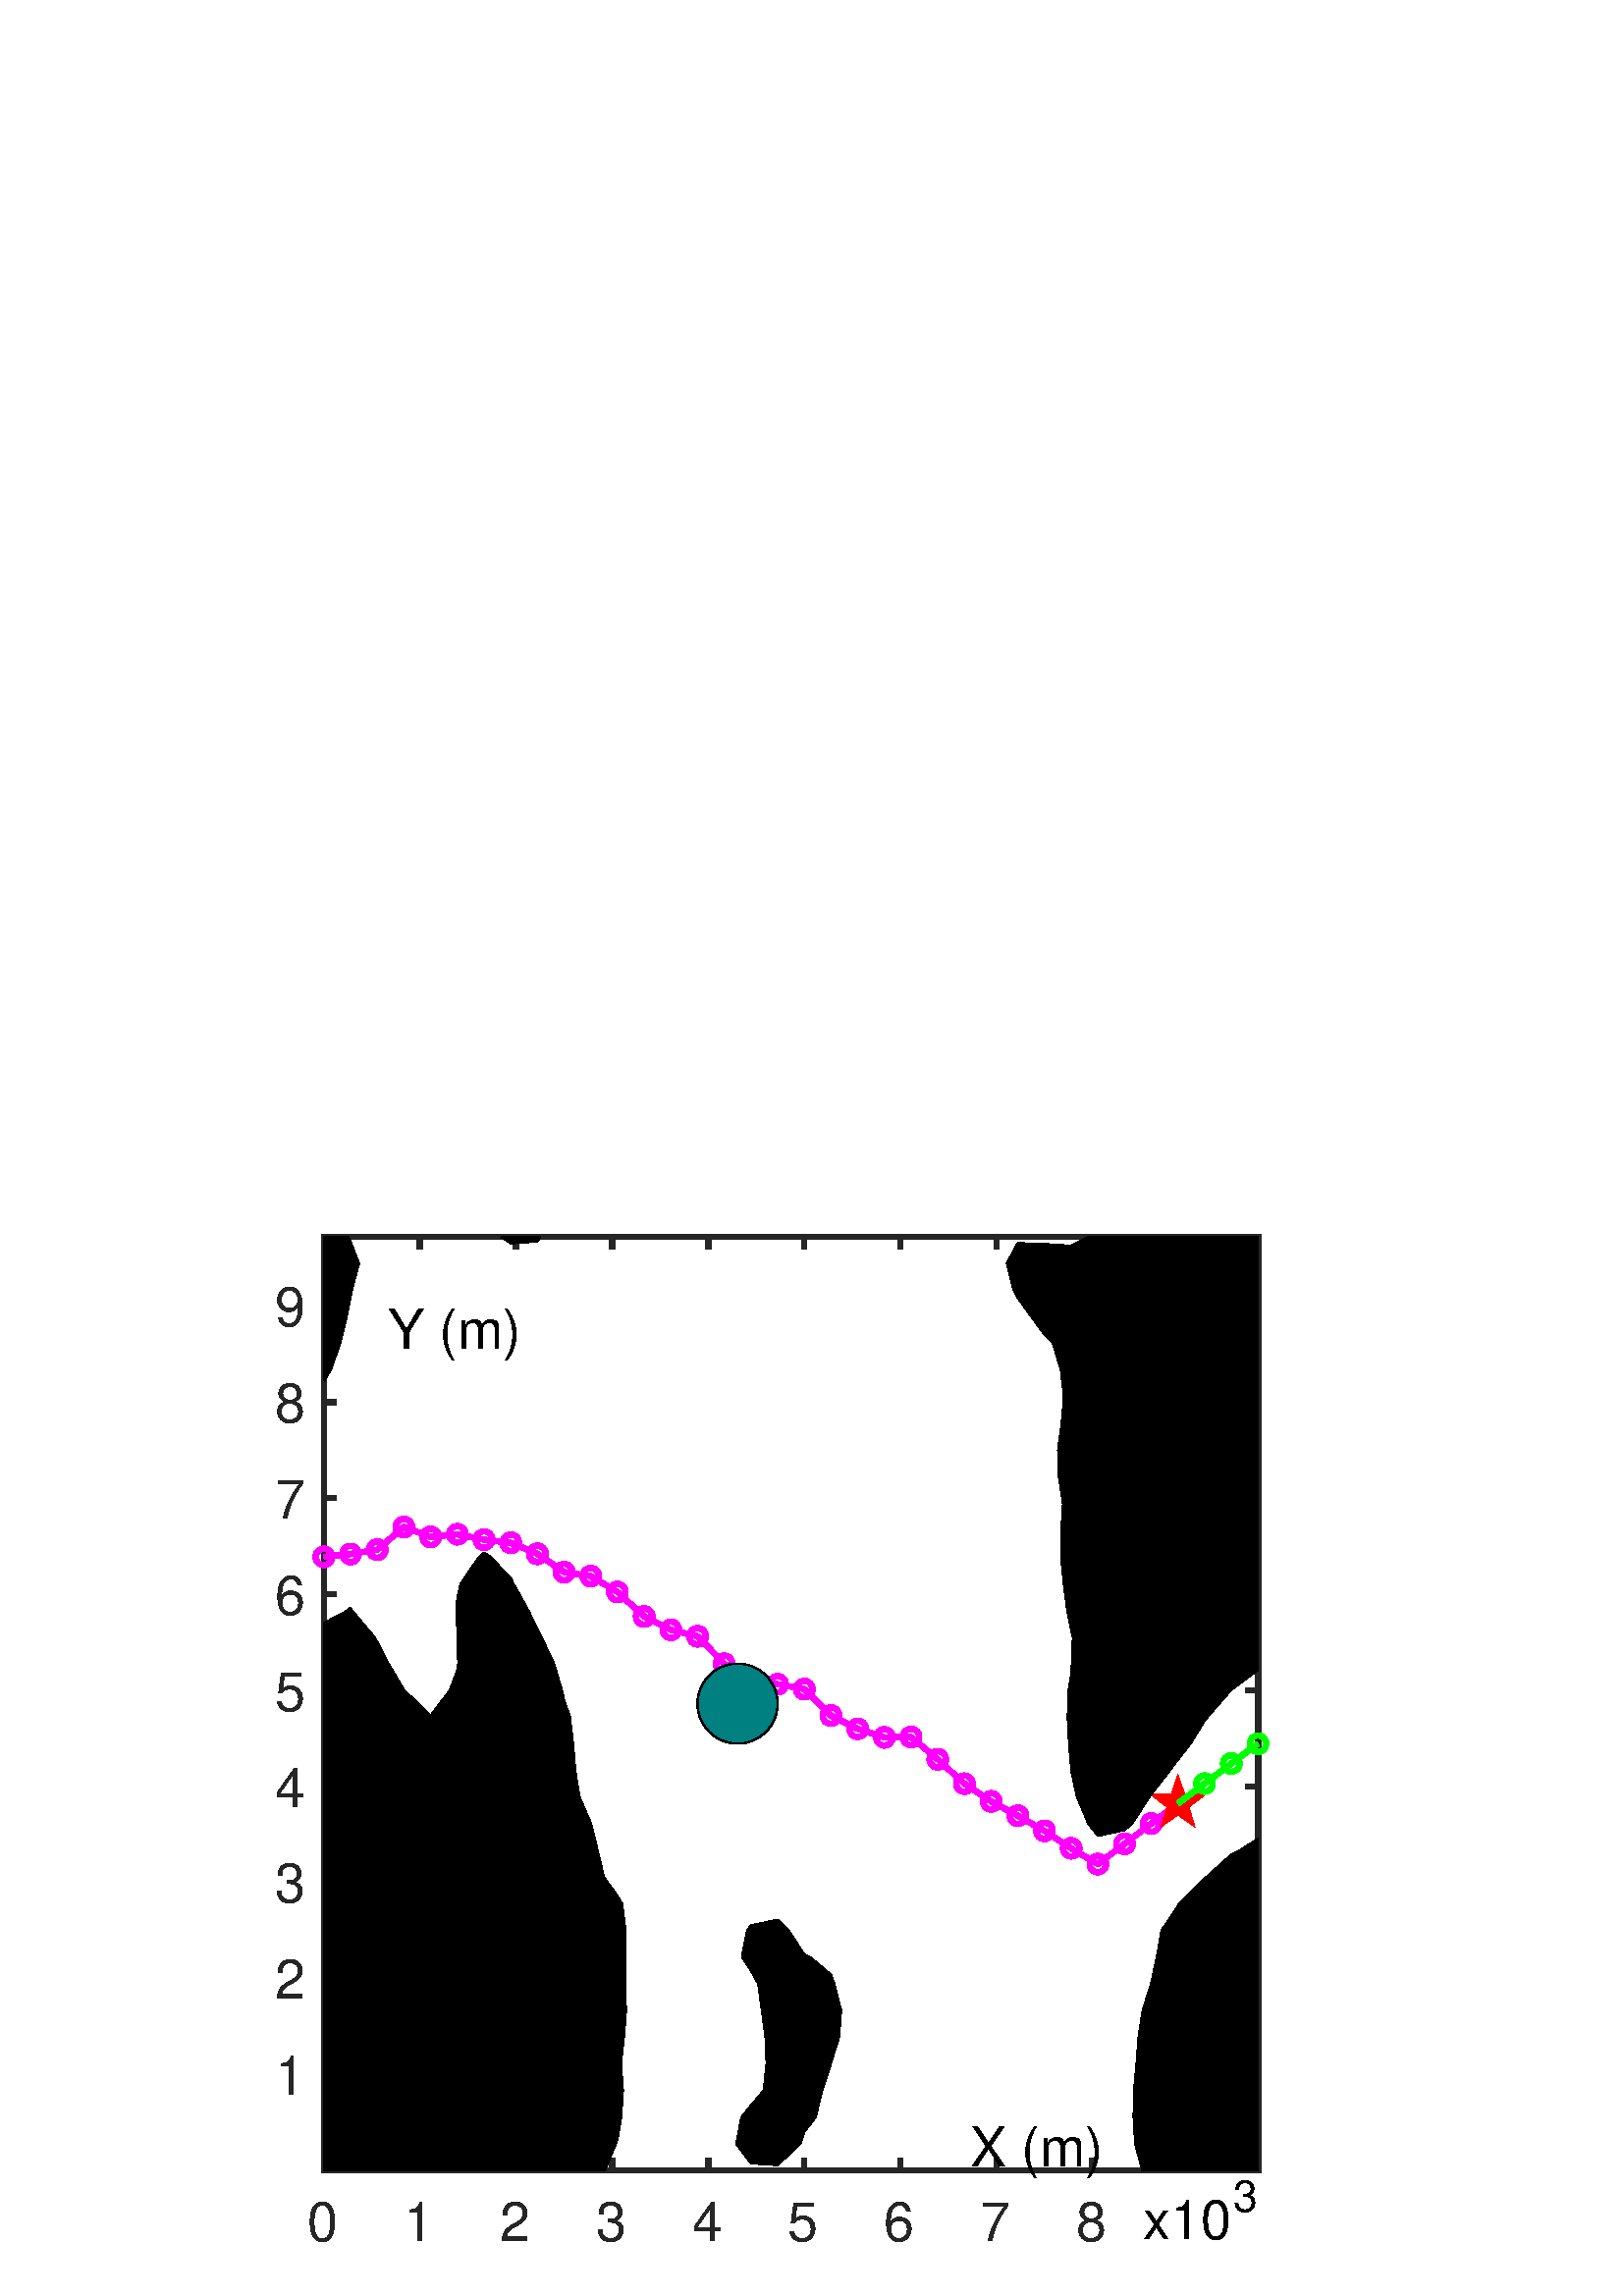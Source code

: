 %!PS-Adobe-3.0 EPSF-3.0
%%Pages: (atend)
%%BoundingBox:   101    19   466   390
%%LanguageLevel: 3
%%EndComments
%%BeginProlog
%%BeginResource: procset (Apache XML Graphics Std ProcSet) 1.2 0
%%Version: 1.2 0
%%Copyright: (Copyright 2001-2003,2010 The Apache Software Foundation. License terms: http://www.apache.org/licenses/LICENSE-2.0)
/bd{bind def}bind def
/ld{load def}bd
/GR/grestore ld
/GS/gsave ld
/RM/rmoveto ld
/C/curveto ld
/t/show ld
/L/lineto ld
/ML/setmiterlimit ld
/CT/concat ld
/f/fill ld
/N/newpath ld
/S/stroke ld
/CC/setcmykcolor ld
/A/ashow ld
/cp/closepath ld
/RC/setrgbcolor ld
/LJ/setlinejoin ld
/GC/setgray ld
/LW/setlinewidth ld
/M/moveto ld
/re {4 2 roll M
1 index 0 rlineto
0 exch rlineto
neg 0 rlineto
cp } bd
/_ctm matrix def
/_tm matrix def
/BT { _ctm currentmatrix pop matrix _tm copy pop 0 0 moveto } bd
/ET { _ctm setmatrix } bd
/iTm { _ctm setmatrix _tm concat } bd
/Tm { _tm astore pop iTm 0 0 moveto } bd
/ux 0.0 def
/uy 0.0 def
/F {
  /Tp exch def
  /Tf exch def
  Tf findfont Tp scalefont setfont
  /cf Tf def  /cs Tp def
} bd
/ULS {currentpoint /uy exch def /ux exch def} bd
/ULE {
  /Tcx currentpoint pop def
  gsave
  newpath
  cf findfont cs scalefont dup
  /FontMatrix get 0 get /Ts exch def /FontInfo get dup
  /UnderlinePosition get Ts mul /To exch def
  /UnderlineThickness get Ts mul /Tt exch def
  ux uy To add moveto  Tcx uy To add lineto
  Tt setlinewidth stroke
  grestore
} bd
/OLE {
  /Tcx currentpoint pop def
  gsave
  newpath
  cf findfont cs scalefont dup
  /FontMatrix get 0 get /Ts exch def /FontInfo get dup
  /UnderlinePosition get Ts mul /To exch def
  /UnderlineThickness get Ts mul /Tt exch def
  ux uy To add cs add moveto Tcx uy To add cs add lineto
  Tt setlinewidth stroke
  grestore
} bd
/SOE {
  /Tcx currentpoint pop def
  gsave
  newpath
  cf findfont cs scalefont dup
  /FontMatrix get 0 get /Ts exch def /FontInfo get dup
  /UnderlinePosition get Ts mul /To exch def
  /UnderlineThickness get Ts mul /Tt exch def
  ux uy To add cs 10 mul 26 idiv add moveto Tcx uy To add cs 10 mul 26 idiv add lineto
  Tt setlinewidth stroke
  grestore
} bd
/QT {
/Y22 exch store
/X22 exch store
/Y21 exch store
/X21 exch store
currentpoint
/Y21 load 2 mul add 3 div exch
/X21 load 2 mul add 3 div exch
/X21 load 2 mul /X22 load add 3 div
/Y21 load 2 mul /Y22 load add 3 div
/X22 load /Y22 load curveto
} bd
/SSPD {
dup length /d exch dict def
{
/v exch def
/k exch def
currentpagedevice k known {
/cpdv currentpagedevice k get def
v cpdv ne {
/upd false def
/nullv v type /nulltype eq def
/nullcpdv cpdv type /nulltype eq def
nullv nullcpdv or
{
/upd true def
} {
/sametype v type cpdv type eq def
sametype {
v type /arraytype eq {
/vlen v length def
/cpdvlen cpdv length def
vlen cpdvlen eq {
0 1 vlen 1 sub {
/i exch def
/obj v i get def
/cpdobj cpdv i get def
obj cpdobj ne {
/upd true def
exit
} if
} for
} {
/upd true def
} ifelse
} {
v type /dicttype eq {
v {
/dv exch def
/dk exch def
/cpddv cpdv dk get def
dv cpddv ne {
/upd true def
exit
} if
} forall
} {
/upd true def
} ifelse
} ifelse
} if
} ifelse
upd true eq {
d k v put
} if
} if
} if
} forall
d length 0 gt {
d setpagedevice
} if
} bd
/RE { % /NewFontName [NewEncodingArray] /FontName RE -
  findfont dup length dict begin
  {
    1 index /FID ne
    {def} {pop pop} ifelse
  } forall
  /Encoding exch def
  /FontName 1 index def
  currentdict definefont pop
  end
} bind def
%%EndResource
%%BeginResource: procset (Apache XML Graphics EPS ProcSet) 1.0 0
%%Version: 1.0 0
%%Copyright: (Copyright 2002-2003 The Apache Software Foundation. License terms: http://www.apache.org/licenses/LICENSE-2.0)
/BeginEPSF { %def
/b4_Inc_state save def         % Save state for cleanup
/dict_count countdictstack def % Count objects on dict stack
/op_count count 1 sub def      % Count objects on operand stack
userdict begin                 % Push userdict on dict stack
/showpage { } def              % Redefine showpage, { } = null proc
0 setgray 0 setlinecap         % Prepare graphics state
1 setlinewidth 0 setlinejoin
10 setmiterlimit [ ] 0 setdash newpath
/languagelevel where           % If level not equal to 1 then
{pop languagelevel             % set strokeadjust and
1 ne                           % overprint to their defaults.
{false setstrokeadjust false setoverprint
} if
} if
} bd
/EndEPSF { %def
count op_count sub {pop} repeat            % Clean up stacks
countdictstack dict_count sub {end} repeat
b4_Inc_state restore
} bd
%%EndResource
%FOPBeginFontDict
%%IncludeResource: font Courier-Oblique
%%IncludeResource: font Courier-BoldOblique
%%IncludeResource: font Courier-Bold
%%IncludeResource: font ZapfDingbats
%%IncludeResource: font Symbol
%%IncludeResource: font Helvetica
%%IncludeResource: font Helvetica-Oblique
%%IncludeResource: font Helvetica-Bold
%%IncludeResource: font Helvetica-BoldOblique
%%IncludeResource: font Times-Roman
%%IncludeResource: font Times-Italic
%%IncludeResource: font Times-Bold
%%IncludeResource: font Times-BoldItalic
%%IncludeResource: font Courier
%FOPEndFontDict
%%BeginResource: encoding WinAnsiEncoding
/WinAnsiEncoding [
/.notdef /.notdef /.notdef /.notdef /.notdef
/.notdef /.notdef /.notdef /.notdef /.notdef
/.notdef /.notdef /.notdef /.notdef /.notdef
/.notdef /.notdef /.notdef /.notdef /.notdef
/.notdef /.notdef /.notdef /.notdef /.notdef
/.notdef /.notdef /.notdef /.notdef /.notdef
/.notdef /.notdef /space /exclam /quotedbl
/numbersign /dollar /percent /ampersand /quotesingle
/parenleft /parenright /asterisk /plus /comma
/hyphen /period /slash /zero /one
/two /three /four /five /six
/seven /eight /nine /colon /semicolon
/less /equal /greater /question /at
/A /B /C /D /E
/F /G /H /I /J
/K /L /M /N /O
/P /Q /R /S /T
/U /V /W /X /Y
/Z /bracketleft /backslash /bracketright /asciicircum
/underscore /quoteleft /a /b /c
/d /e /f /g /h
/i /j /k /l /m
/n /o /p /q /r
/s /t /u /v /w
/x /y /z /braceleft /bar
/braceright /asciitilde /bullet /Euro /bullet
/quotesinglbase /florin /quotedblbase /ellipsis /dagger
/daggerdbl /circumflex /perthousand /Scaron /guilsinglleft
/OE /bullet /Zcaron /bullet /bullet
/quoteleft /quoteright /quotedblleft /quotedblright /bullet
/endash /emdash /asciitilde /trademark /scaron
/guilsinglright /oe /bullet /zcaron /Ydieresis
/space /exclamdown /cent /sterling /currency
/yen /brokenbar /section /dieresis /copyright
/ordfeminine /guillemotleft /logicalnot /sfthyphen /registered
/macron /degree /plusminus /twosuperior /threesuperior
/acute /mu /paragraph /middot /cedilla
/onesuperior /ordmasculine /guillemotright /onequarter /onehalf
/threequarters /questiondown /Agrave /Aacute /Acircumflex
/Atilde /Adieresis /Aring /AE /Ccedilla
/Egrave /Eacute /Ecircumflex /Edieresis /Igrave
/Iacute /Icircumflex /Idieresis /Eth /Ntilde
/Ograve /Oacute /Ocircumflex /Otilde /Odieresis
/multiply /Oslash /Ugrave /Uacute /Ucircumflex
/Udieresis /Yacute /Thorn /germandbls /agrave
/aacute /acircumflex /atilde /adieresis /aring
/ae /ccedilla /egrave /eacute /ecircumflex
/edieresis /igrave /iacute /icircumflex /idieresis
/eth /ntilde /ograve /oacute /ocircumflex
/otilde /odieresis /divide /oslash /ugrave
/uacute /ucircumflex /udieresis /yacute /thorn
/ydieresis
] def
%%EndResource
%FOPBeginFontReencode
/Courier-Oblique findfont
dup length dict begin
  {1 index /FID ne {def} {pop pop} ifelse} forall
  /Encoding WinAnsiEncoding def
  currentdict
end
/Courier-Oblique exch definefont pop
/Courier-BoldOblique findfont
dup length dict begin
  {1 index /FID ne {def} {pop pop} ifelse} forall
  /Encoding WinAnsiEncoding def
  currentdict
end
/Courier-BoldOblique exch definefont pop
/Courier-Bold findfont
dup length dict begin
  {1 index /FID ne {def} {pop pop} ifelse} forall
  /Encoding WinAnsiEncoding def
  currentdict
end
/Courier-Bold exch definefont pop
/Helvetica findfont
dup length dict begin
  {1 index /FID ne {def} {pop pop} ifelse} forall
  /Encoding WinAnsiEncoding def
  currentdict
end
/Helvetica exch definefont pop
/Helvetica-Oblique findfont
dup length dict begin
  {1 index /FID ne {def} {pop pop} ifelse} forall
  /Encoding WinAnsiEncoding def
  currentdict
end
/Helvetica-Oblique exch definefont pop
/Helvetica-Bold findfont
dup length dict begin
  {1 index /FID ne {def} {pop pop} ifelse} forall
  /Encoding WinAnsiEncoding def
  currentdict
end
/Helvetica-Bold exch definefont pop
/Helvetica-BoldOblique findfont
dup length dict begin
  {1 index /FID ne {def} {pop pop} ifelse} forall
  /Encoding WinAnsiEncoding def
  currentdict
end
/Helvetica-BoldOblique exch definefont pop
/Times-Roman findfont
dup length dict begin
  {1 index /FID ne {def} {pop pop} ifelse} forall
  /Encoding WinAnsiEncoding def
  currentdict
end
/Times-Roman exch definefont pop
/Times-Italic findfont
dup length dict begin
  {1 index /FID ne {def} {pop pop} ifelse} forall
  /Encoding WinAnsiEncoding def
  currentdict
end
/Times-Italic exch definefont pop
/Times-Bold findfont
dup length dict begin
  {1 index /FID ne {def} {pop pop} ifelse} forall
  /Encoding WinAnsiEncoding def
  currentdict
end
/Times-Bold exch definefont pop
/Times-BoldItalic findfont
dup length dict begin
  {1 index /FID ne {def} {pop pop} ifelse} forall
  /Encoding WinAnsiEncoding def
  currentdict
end
/Times-BoldItalic exch definefont pop
/Courier findfont
dup length dict begin
  {1 index /FID ne {def} {pop pop} ifelse} forall
  /Encoding WinAnsiEncoding def
  currentdict
end
/Courier exch definefont pop
%FOPEndFontReencode
%%EndProlog
%%Page: 1 1
%%PageBoundingBox: 0 0 560 420
%%BeginPageSetup
[1 0 0 -1 0 420] CT
%%EndPageSetup
GS
1 GC
N
0 0 560 420 re
f
GR
GS
1 GC
N
0 0 560 420 re
f
GR
GS
1 GC
N
118.75 374 M
461.25 374 L
461.25 31.5 L
118.75 31.5 L
cp
f
GR
GS
0.149 GC
2 setlinecap
1 LJ
2 LW
N
118.75 374 M
461.25 374 L
S
GR
GS
0.149 GC
2 setlinecap
1 LJ
2 LW
N
118.75 31.5 M
461.25 31.5 L
S
GR
GS
0.149 GC
2 setlinecap
1 LJ
2 LW
N
118.75 374 M
118.75 370.575 L
S
GR
GS
0.149 GC
2 setlinecap
1 LJ
2 LW
N
153.979 374 M
153.979 370.575 L
S
GR
GS
0.149 GC
2 setlinecap
1 LJ
2 LW
N
189.207 374 M
189.207 370.575 L
S
GR
GS
0.149 GC
2 setlinecap
1 LJ
2 LW
N
224.436 374 M
224.436 370.575 L
S
GR
GS
0.149 GC
2 setlinecap
1 LJ
2 LW
N
259.664 374 M
259.664 370.575 L
S
GR
GS
0.149 GC
2 setlinecap
1 LJ
2 LW
N
294.893 374 M
294.893 370.575 L
S
GR
GS
0.149 GC
2 setlinecap
1 LJ
2 LW
N
330.121 374 M
330.121 370.575 L
S
GR
GS
0.149 GC
2 setlinecap
1 LJ
2 LW
N
365.35 374 M
365.35 370.575 L
S
GR
GS
0.149 GC
2 setlinecap
1 LJ
2 LW
N
400.579 374 M
400.579 370.575 L
S
GR
GS
0.149 GC
2 setlinecap
1 LJ
2 LW
N
435.807 374 M
435.807 370.575 L
S
GR
GS
0.149 GC
2 setlinecap
1 LJ
2 LW
N
461.25 374 M
461.25 370.575 L
S
GR
GS
0.149 GC
2 setlinecap
1 LJ
2 LW
N
118.75 31.5 M
118.75 34.925 L
S
GR
GS
0.149 GC
2 setlinecap
1 LJ
2 LW
N
153.979 31.5 M
153.979 34.925 L
S
GR
GS
0.149 GC
2 setlinecap
1 LJ
2 LW
N
189.207 31.5 M
189.207 34.925 L
S
GR
GS
0.149 GC
2 setlinecap
1 LJ
2 LW
N
224.436 31.5 M
224.436 34.925 L
S
GR
GS
0.149 GC
2 setlinecap
1 LJ
2 LW
N
259.664 31.5 M
259.664 34.925 L
S
GR
GS
0.149 GC
2 setlinecap
1 LJ
2 LW
N
294.893 31.5 M
294.893 34.925 L
S
GR
GS
0.149 GC
2 setlinecap
1 LJ
2 LW
N
330.121 31.5 M
330.121 34.925 L
S
GR
GS
0.149 GC
2 setlinecap
1 LJ
2 LW
N
365.35 31.5 M
365.35 34.925 L
S
GR
GS
0.149 GC
2 setlinecap
1 LJ
2 LW
N
400.579 31.5 M
400.579 34.925 L
S
GR
GS
0.149 GC
2 setlinecap
1 LJ
2 LW
N
435.807 31.5 M
435.807 34.925 L
S
GR
GS
0.149 GC
2 setlinecap
1 LJ
2 LW
N
461.25 31.5 M
461.25 34.925 L
S
GR
GS
[1 0 0 1 118.75 380] CT
0.149 GC
/Helvetica 20 F
GS
[1 0 0 1 0 0] CT
-6 20 moveto 
1 -1 scale
(0) t 
GR
GR
GS
[1 0 0 1 153.979 380] CT
0.149 GC
/Helvetica 20 F
GS
[1 0 0 1 0 0] CT
-6 20 moveto 
1 -1 scale
(1) t 
GR
GR
GS
[1 0 0 1 189.207 380] CT
0.149 GC
/Helvetica 20 F
GS
[1 0 0 1 0 0] CT
-6 20 moveto 
1 -1 scale
(2) t 
GR
GR
GS
[1 0 0 1 224.436 380] CT
0.149 GC
/Helvetica 20 F
GS
[1 0 0 1 0 0] CT
-6 20 moveto 
1 -1 scale
(3) t 
GR
GR
GS
[1 0 0 1 259.664 380] CT
0.149 GC
/Helvetica 20 F
GS
[1 0 0 1 0 0] CT
-6 20 moveto 
1 -1 scale
(4) t 
GR
GR
GS
[1 0 0 1 294.893 380] CT
0.149 GC
/Helvetica 20 F
GS
[1 0 0 1 0 0] CT
-6 20 moveto 
1 -1 scale
(5) t 
GR
GR
GS
[1 0 0 1 330.121 380] CT
0.149 GC
/Helvetica 20 F
GS
[1 0 0 1 0 0] CT
-6 20 moveto 
1 -1 scale
(6) t 
GR
GR
GS
[1 0 0 1 365.35 380] CT
0.149 GC
/Helvetica 20 F
GS
[1 0 0 1 0 0] CT
-6 20 moveto 
1 -1 scale
(7) t 
GR
GR
GS
[1 0 0 1 400.579 380] CT
0.149 GC
/Helvetica 20 F
GS
[1 0 0 1 0 0] CT
-6 20 moveto 
1 -1 scale
(8) t 
GR
GR
GS
[1 0 0 1 435.807 380] CT
0.149 GC
/Helvetica 20 F
GS
[1 0 0 1 0 0] CT
-3 20 moveto 
1 -1 scale
( ) t 
GR
GR
GS
[1 0 0 1 461.25 380] CT
0.149 GC
/Helvetica 20 F
GS
[1 0 0 1 0 0] CT
-3 20 moveto 
1 -1 scale
( ) t 
GR
GR
GS
0.149 GC
2 setlinecap
1 LJ
2 LW
N
118.75 374 M
118.75 31.5 L
S
GR
GS
0.149 GC
2 setlinecap
1 LJ
2 LW
N
461.25 374 M
461.25 31.5 L
S
GR
GS
0.149 GC
2 setlinecap
1 LJ
2 LW
N
118.75 374 M
122.175 374 L
S
GR
GS
0.149 GC
2 setlinecap
1 LJ
2 LW
N
118.75 338.771 M
122.175 338.771 L
S
GR
GS
0.149 GC
2 setlinecap
1 LJ
2 LW
N
118.75 303.543 M
122.175 303.543 L
S
GR
GS
0.149 GC
2 setlinecap
1 LJ
2 LW
N
118.75 268.314 M
122.175 268.314 L
S
GR
GS
0.149 GC
2 setlinecap
1 LJ
2 LW
N
118.75 233.086 M
122.175 233.086 L
S
GR
GS
0.149 GC
2 setlinecap
1 LJ
2 LW
N
118.75 197.857 M
122.175 197.857 L
S
GR
GS
0.149 GC
2 setlinecap
1 LJ
2 LW
N
118.75 162.629 M
122.175 162.629 L
S
GR
GS
0.149 GC
2 setlinecap
1 LJ
2 LW
N
118.75 127.4 M
122.175 127.4 L
S
GR
GS
0.149 GC
2 setlinecap
1 LJ
2 LW
N
118.75 92.171 M
122.175 92.171 L
S
GR
GS
0.149 GC
2 setlinecap
1 LJ
2 LW
N
118.75 56.943 M
122.175 56.943 L
S
GR
GS
0.149 GC
2 setlinecap
1 LJ
2 LW
N
118.75 31.5 M
122.175 31.5 L
S
GR
GS
0.149 GC
2 setlinecap
1 LJ
2 LW
N
461.25 374 M
457.825 374 L
S
GR
GS
0.149 GC
2 setlinecap
1 LJ
2 LW
N
461.25 338.771 M
457.825 338.771 L
S
GR
GS
0.149 GC
2 setlinecap
1 LJ
2 LW
N
461.25 303.543 M
457.825 303.543 L
S
GR
GS
0.149 GC
2 setlinecap
1 LJ
2 LW
N
461.25 268.314 M
457.825 268.314 L
S
GR
GS
0.149 GC
2 setlinecap
1 LJ
2 LW
N
461.25 233.086 M
457.825 233.086 L
S
GR
GS
0.149 GC
2 setlinecap
1 LJ
2 LW
N
461.25 197.857 M
457.825 197.857 L
S
GR
GS
0.149 GC
2 setlinecap
1 LJ
2 LW
N
461.25 162.629 M
457.825 162.629 L
S
GR
GS
0.149 GC
2 setlinecap
1 LJ
2 LW
N
461.25 127.4 M
457.825 127.4 L
S
GR
GS
0.149 GC
2 setlinecap
1 LJ
2 LW
N
461.25 92.171 M
457.825 92.171 L
S
GR
GS
0.149 GC
2 setlinecap
1 LJ
2 LW
N
461.25 56.943 M
457.825 56.943 L
S
GR
GS
0.149 GC
2 setlinecap
1 LJ
2 LW
N
461.25 31.5 M
457.825 31.5 L
S
GR
GS
[1 0 0 1 112.75 374] CT
0.149 GC
/Helvetica 20 F
GS
[1 0 0 1 0 0] CT
-6 7.5 moveto 
1 -1 scale
( ) t 
GR
GR
GS
[1 0 0 1 112.75 338.771] CT
0.149 GC
/Helvetica 20 F
GS
[1 0 0 1 0 0] CT
-12 7.5 moveto 
1 -1 scale
(1) t 
GR
GR
GS
[1 0 0 1 112.75 303.543] CT
0.149 GC
/Helvetica 20 F
GS
[1 0 0 1 0 0] CT
-12 7.5 moveto 
1 -1 scale
(2) t 
GR
GR
GS
[1 0 0 1 112.75 268.314] CT
0.149 GC
/Helvetica 20 F
GS
[1 0 0 1 0 0] CT
-12 7.5 moveto 
1 -1 scale
(3) t 
GR
GR
GS
[1 0 0 1 112.75 233.086] CT
0.149 GC
/Helvetica 20 F
GS
[1 0 0 1 0 0] CT
-12 7.5 moveto 
1 -1 scale
(4) t 
GR
GR
GS
[1 0 0 1 112.75 197.857] CT
0.149 GC
/Helvetica 20 F
GS
[1 0 0 1 0 0] CT
-12 7.5 moveto 
1 -1 scale
(5) t 
GR
GR
GS
[1 0 0 1 112.75 162.629] CT
0.149 GC
/Helvetica 20 F
GS
[1 0 0 1 0 0] CT
-12 7.5 moveto 
1 -1 scale
(6) t 
GR
GR
GS
[1 0 0 1 112.75 127.4] CT
0.149 GC
/Helvetica 20 F
GS
[1 0 0 1 0 0] CT
-12 7.5 moveto 
1 -1 scale
(7) t 
GR
GR
GS
[1 0 0 1 112.75 92.171] CT
0.149 GC
/Helvetica 20 F
GS
[1 0 0 1 0 0] CT
-12 7.5 moveto 
1 -1 scale
(8) t 
GR
GR
GS
[1 0 0 1 112.75 56.943] CT
0.149 GC
/Helvetica 20 F
GS
[1 0 0 1 0 0] CT
-12 7.5 moveto 
1 -1 scale
(9) t 
GR
GR
GS
[1 0 0 1 112.75 31.5] CT
0.149 GC
/Helvetica 20 F
GS
[1 0 0 1 0 0] CT
-6 7.5 moveto 
1 -1 scale
( ) t 
GR
GR
GS
1 0 1 RC
1 LJ
2 LW
N
118.75 148.929 M
128.536 147.881 L
138.321 146.286 L
148.107 137.963 L
157.893 141.609 L
167.679 140.63 L
177.464 142.601 L
187.25 143.75 L
197.036 147.817 L
206.821 154.506 L
216.607 155.973 L
226.393 161.837 L
236.179 170.8 L
245.964 175.702 L
255.75 178.043 L
265.536 188.127 L
275.321 193.521 L
285.107 195.615 L
294.893 197.412 L
304.679 207.133 L
314.464 211.981 L
324.25 215.135 L
334.036 214.991 L
343.821 223.153 L
353.607 232.117 L
363.393 238.589 L
373.179 243.885 L
382.964 249.421 L
392.75 255.812 L
402.536 261.61 L
412.321 254.164 L
422.107 246.749 L
S
GR
GS
[1 0 0 1 118.75 148.929] CT
1 0 1 RC
10.0 ML
2 LW
N
3 0 M
3 -1.657 1.657 -3 0 -3 C
-1.657 -3 -3 -1.657 -3 0 C
-3 1.657 -1.657 3 0 3 C
1.657 3 3 1.657 3 0 C
cp
S
GR
GS
[1 0 0 1 128.536 147.881] CT
1 0 1 RC
10.0 ML
2 LW
N
3 0 M
3 -1.657 1.657 -3 0 -3 C
-1.657 -3 -3 -1.657 -3 0 C
-3 1.657 -1.657 3 0 3 C
1.657 3 3 1.657 3 0 C
cp
S
GR
GS
[1 0 0 1 138.321 146.286] CT
1 0 1 RC
10.0 ML
2 LW
N
3 0 M
3 -1.657 1.657 -3 0 -3 C
-1.657 -3 -3 -1.657 -3 0 C
-3 1.657 -1.657 3 0 3 C
1.657 3 3 1.657 3 0 C
cp
S
GR
GS
[1 0 0 1 148.107 137.963] CT
1 0 1 RC
10.0 ML
2 LW
N
3 0 M
3 -1.657 1.657 -3 0 -3 C
-1.657 -3 -3 -1.657 -3 0 C
-3 1.657 -1.657 3 0 3 C
1.657 3 3 1.657 3 0 C
cp
S
GR
GS
[1 0 0 1 157.893 141.609] CT
1 0 1 RC
10.0 ML
2 LW
N
3 0 M
3 -1.657 1.657 -3 0 -3 C
-1.657 -3 -3 -1.657 -3 0 C
-3 1.657 -1.657 3 0 3 C
1.657 3 3 1.657 3 0 C
cp
S
GR
GS
[1 0 0 1 167.679 140.63] CT
1 0 1 RC
10.0 ML
2 LW
N
3 0 M
3 -1.657 1.657 -3 0 -3 C
-1.657 -3 -3 -1.657 -3 0 C
-3 1.657 -1.657 3 0 3 C
1.657 3 3 1.657 3 0 C
cp
S
GR
GS
[1 0 0 1 177.464 142.601] CT
1 0 1 RC
10.0 ML
2 LW
N
3 0 M
3 -1.657 1.657 -3 0 -3 C
-1.657 -3 -3 -1.657 -3 0 C
-3 1.657 -1.657 3 0 3 C
1.657 3 3 1.657 3 0 C
cp
S
GR
GS
[1 0 0 1 187.25 143.75] CT
1 0 1 RC
10.0 ML
2 LW
N
3 0 M
3 -1.657 1.657 -3 0 -3 C
-1.657 -3 -3 -1.657 -3 0 C
-3 1.657 -1.657 3 0 3 C
1.657 3 3 1.657 3 0 C
cp
S
GR
GS
[1 0 0 1 197.036 147.817] CT
1 0 1 RC
10.0 ML
2 LW
N
3 0 M
3 -1.657 1.657 -3 0 -3 C
-1.657 -3 -3 -1.657 -3 0 C
-3 1.657 -1.657 3 0 3 C
1.657 3 3 1.657 3 0 C
cp
S
GR
GS
[1 0 0 1 206.821 154.506] CT
1 0 1 RC
10.0 ML
2 LW
N
3 0 M
3 -1.657 1.657 -3 0 -3 C
-1.657 -3 -3 -1.657 -3 0 C
-3 1.657 -1.657 3 0 3 C
1.657 3 3 1.657 3 0 C
cp
S
GR
GS
[1 0 0 1 216.607 155.973] CT
1 0 1 RC
10.0 ML
2 LW
N
3 0 M
3 -1.657 1.657 -3 0 -3 C
-1.657 -3 -3 -1.657 -3 0 C
-3 1.657 -1.657 3 0 3 C
1.657 3 3 1.657 3 0 C
cp
S
GR
GS
[1 0 0 1 226.393 161.837] CT
1 0 1 RC
10.0 ML
2 LW
N
3 0 M
3 -1.657 1.657 -3 0 -3 C
-1.657 -3 -3 -1.657 -3 0 C
-3 1.657 -1.657 3 0 3 C
1.657 3 3 1.657 3 0 C
cp
S
GR
GS
[1 0 0 1 236.179 170.8] CT
1 0 1 RC
10.0 ML
2 LW
N
3 0 M
3 -1.657 1.657 -3 0 -3 C
-1.657 -3 -3 -1.657 -3 0 C
-3 1.657 -1.657 3 0 3 C
1.657 3 3 1.657 3 0 C
cp
S
GR
GS
[1 0 0 1 245.964 175.702] CT
1 0 1 RC
10.0 ML
2 LW
N
3 0 M
3 -1.657 1.657 -3 0 -3 C
-1.657 -3 -3 -1.657 -3 0 C
-3 1.657 -1.657 3 0 3 C
1.657 3 3 1.657 3 0 C
cp
S
GR
GS
[1 0 0 1 255.75 178.043] CT
1 0 1 RC
10.0 ML
2 LW
N
3 0 M
3 -1.657 1.657 -3 0 -3 C
-1.657 -3 -3 -1.657 -3 0 C
-3 1.657 -1.657 3 0 3 C
1.657 3 3 1.657 3 0 C
cp
S
GR
GS
[1 0 0 1 265.536 188.127] CT
1 0 1 RC
10.0 ML
2 LW
N
3 0 M
3 -1.657 1.657 -3 0 -3 C
-1.657 -3 -3 -1.657 -3 0 C
-3 1.657 -1.657 3 0 3 C
1.657 3 3 1.657 3 0 C
cp
S
GR
GS
[1 0 0 1 275.321 193.521] CT
1 0 1 RC
10.0 ML
2 LW
N
3 0 M
3 -1.657 1.657 -3 0 -3 C
-1.657 -3 -3 -1.657 -3 0 C
-3 1.657 -1.657 3 0 3 C
1.657 3 3 1.657 3 0 C
cp
S
GR
GS
[1 0 0 1 285.107 195.615] CT
1 0 1 RC
10.0 ML
2 LW
N
3 0 M
3 -1.657 1.657 -3 0 -3 C
-1.657 -3 -3 -1.657 -3 0 C
-3 1.657 -1.657 3 0 3 C
1.657 3 3 1.657 3 0 C
cp
S
GR
GS
[1 0 0 1 294.893 197.412] CT
1 0 1 RC
10.0 ML
2 LW
N
3 0 M
3 -1.657 1.657 -3 0 -3 C
-1.657 -3 -3 -1.657 -3 0 C
-3 1.657 -1.657 3 0 3 C
1.657 3 3 1.657 3 0 C
cp
S
GR
GS
[1 0 0 1 304.679 207.133] CT
1 0 1 RC
10.0 ML
2 LW
N
3 0 M
3 -1.657 1.657 -3 0 -3 C
-1.657 -3 -3 -1.657 -3 0 C
-3 1.657 -1.657 3 0 3 C
1.657 3 3 1.657 3 0 C
cp
S
GR
GS
[1 0 0 1 314.464 211.981] CT
1 0 1 RC
10.0 ML
2 LW
N
3 0 M
3 -1.657 1.657 -3 0 -3 C
-1.657 -3 -3 -1.657 -3 0 C
-3 1.657 -1.657 3 0 3 C
1.657 3 3 1.657 3 0 C
cp
S
GR
GS
[1 0 0 1 324.25 215.135] CT
1 0 1 RC
10.0 ML
2 LW
N
3 0 M
3 -1.657 1.657 -3 0 -3 C
-1.657 -3 -3 -1.657 -3 0 C
-3 1.657 -1.657 3 0 3 C
1.657 3 3 1.657 3 0 C
cp
S
GR
GS
[1 0 0 1 334.036 214.991] CT
1 0 1 RC
10.0 ML
2 LW
N
3 0 M
3 -1.657 1.657 -3 0 -3 C
-1.657 -3 -3 -1.657 -3 0 C
-3 1.657 -1.657 3 0 3 C
1.657 3 3 1.657 3 0 C
cp
S
GR
GS
[1 0 0 1 343.821 223.153] CT
1 0 1 RC
10.0 ML
2 LW
N
3 0 M
3 -1.657 1.657 -3 0 -3 C
-1.657 -3 -3 -1.657 -3 0 C
-3 1.657 -1.657 3 0 3 C
1.657 3 3 1.657 3 0 C
cp
S
GR
GS
[1 0 0 1 353.607 232.117] CT
1 0 1 RC
10.0 ML
2 LW
N
3 0 M
3 -1.657 1.657 -3 0 -3 C
-1.657 -3 -3 -1.657 -3 0 C
-3 1.657 -1.657 3 0 3 C
1.657 3 3 1.657 3 0 C
cp
S
GR
GS
[1 0 0 1 363.393 238.589] CT
1 0 1 RC
10.0 ML
2 LW
N
3 0 M
3 -1.657 1.657 -3 0 -3 C
-1.657 -3 -3 -1.657 -3 0 C
-3 1.657 -1.657 3 0 3 C
1.657 3 3 1.657 3 0 C
cp
S
GR
GS
[1 0 0 1 373.179 243.885] CT
1 0 1 RC
10.0 ML
2 LW
N
3 0 M
3 -1.657 1.657 -3 0 -3 C
-1.657 -3 -3 -1.657 -3 0 C
-3 1.657 -1.657 3 0 3 C
1.657 3 3 1.657 3 0 C
cp
S
GR
GS
[1 0 0 1 382.964 249.421] CT
1 0 1 RC
10.0 ML
2 LW
N
3 0 M
3 -1.657 1.657 -3 0 -3 C
-1.657 -3 -3 -1.657 -3 0 C
-3 1.657 -1.657 3 0 3 C
1.657 3 3 1.657 3 0 C
cp
S
GR
GS
[1 0 0 1 392.75 255.812] CT
1 0 1 RC
10.0 ML
2 LW
N
3 0 M
3 -1.657 1.657 -3 0 -3 C
-1.657 -3 -3 -1.657 -3 0 C
-3 1.657 -1.657 3 0 3 C
1.657 3 3 1.657 3 0 C
cp
S
GR
GS
[1 0 0 1 402.536 261.61] CT
1 0 1 RC
10.0 ML
2 LW
N
3 0 M
3 -1.657 1.657 -3 0 -3 C
-1.657 -3 -3 -1.657 -3 0 C
-3 1.657 -1.657 3 0 3 C
1.657 3 3 1.657 3 0 C
cp
S
GR
GS
[1 0 0 1 412.321 254.164] CT
1 0 1 RC
10.0 ML
2 LW
N
3 0 M
3 -1.657 1.657 -3 0 -3 C
-1.657 -3 -3 -1.657 -3 0 C
-3 1.657 -1.657 3 0 3 C
1.657 3 3 1.657 3 0 C
cp
S
GR
GS
[1 0 0 1 422.107 246.749] CT
1 0 1 RC
10.0 ML
2 LW
N
3 0 M
3 -1.657 1.657 -3 0 -3 C
-1.657 -3 -3 -1.657 -3 0 C
-3 1.657 -1.657 3 0 3 C
1.657 3 3 1.657 3 0 C
cp
S
GR
GS
1 0 1 RC
1 LJ
2 LW
N
422.107 246.749 M
431.893 239.385 L
S
GR
GS
[1 0 0 1 431.893 239.385] CT
1 0 0 RC
10.0 ML
5 LW
N
-2.853 -0.927 M
-0.705 -0.927 L
0 -3 L
0.705 -0.927 L
2.853 -0.927 L
1.141 0.371 L
1.763 2.427 L
0 1.2 L
-1.763 2.427 L
-1.141 0.371 L
cp
S
GR
GS
0 1 0 RC
1 LJ
2 LW
N
431.893 239.385 M
441.679 232.066 L
S
GR
GS
0 1 0 RC
1 LJ
2 LW
N
441.679 232.066 M
451.464 224.731 L
461.25 217.429 L
S
GR
GS
[1 0 0 1 441.679 232.066] CT
0 1 0 RC
10.0 ML
2 LW
N
3 0 M
3 -1.657 1.657 -3 0 -3 C
-1.657 -3 -3 -1.657 -3 0 C
-3 1.657 -1.657 3 0 3 C
1.657 3 3 1.657 3 0 C
cp
S
GR
GS
[1 0 0 1 451.464 224.731] CT
0 1 0 RC
10.0 ML
2 LW
N
3 0 M
3 -1.657 1.657 -3 0 -3 C
-1.657 -3 -3 -1.657 -3 0 C
-3 1.657 -1.657 3 0 3 C
1.657 3 3 1.657 3 0 C
cp
S
GR
GS
[1 0 0 1 461.25 217.429] CT
0 1 0 RC
10.0 ML
2 LW
N
3 0 M
3 -1.657 1.657 -3 0 -3 C
-1.657 -3 -3 -1.657 -3 0 C
-3 1.657 -1.657 3 0 3 C
1.657 3 3 1.657 3 0 C
cp
S
GR
GS
N
118.75 364.214 M
118.75 374 L
128.536 374 L
138.321 374 L
148.107 374 L
157.893 374 L
167.679 374 L
177.464 374 L
187.25 374 L
197.036 374 L
206.821 374 L
216.607 374 L
221.679 374 L
225.76 364.214 L
226.393 362.51 L
227.735 354.429 L
228.372 344.643 L
227.618 334.857 L
228.723 325.071 L
229.49 315.286 L
229.137 305.5 L
229.171 295.714 L
229.272 285.929 L
228.076 276.143 L
226.393 273.3 L
221.389 266.357 L
219.066 256.571 L
216.679 246.786 L
216.607 246.56 L
212.446 237 L
210.873 227.214 L
210.074 217.429 L
208.935 207.643 L
206.821 201.456 L
205.982 197.857 L
203.102 188.071 L
198.459 178.286 L
197.036 175.338 L
193.662 168.5 L
188.191 158.714 L
187.25 156.703 L
179.79 148.929 L
177.464 147.378 L
175.66 148.929 L
168.957 158.714 L
167.679 164.308 L
167.425 168.5 L
167.679 175.037 L
167.833 178.286 L
168.041 188.071 L
167.679 190.538 L
164.972 197.857 L
157.893 207.147 L
148.223 197.857 L
148.107 197.744 L
142.418 188.071 L
138.321 180.227 L
137.22 178.286 L
128.964 168.5 L
128.536 167.6 L
127.629 168.5 L
118.75 173.233 L
118.75 178.286 L
118.75 188.071 L
118.75 197.857 L
118.75 207.643 L
118.75 217.429 L
118.75 227.214 L
118.75 237 L
118.75 246.786 L
118.75 256.571 L
118.75 266.357 L
118.75 276.143 L
118.75 285.929 L
118.75 295.714 L
118.75 305.5 L
118.75 315.286 L
118.75 325.071 L
118.75 334.857 L
118.75 344.643 L
118.75 354.429 L
cp
270.022 364.214 M
275.321 371.333 L
285.107 371.976 L
293.38 364.214 L
294.893 359.809 L
299.037 354.429 L
301.369 344.643 L
304.611 334.857 L
304.679 334.465 L
307.594 325.071 L
308.377 315.286 L
305.86 305.5 L
304.679 302.187 L
297.004 295.714 L
294.893 294.801 L
289.132 285.929 L
285.107 282.054 L
275.321 284.077 L
274.018 285.929 L
272.046 295.714 L
275.321 300.559 L
278.043 305.5 L
279.384 315.286 L
280.706 325.071 L
281.103 334.857 L
280.03 344.643 L
275.321 350.169 L
271.89 354.429 L
cp
416.257 364.214 M
418.889 374 L
422.107 374 L
431.893 374 L
441.679 374 L
451.464 374 L
461.25 374 L
461.25 364.214 L
461.25 354.429 L
461.25 344.643 L
461.25 334.857 L
461.25 325.071 L
461.25 315.286 L
461.25 305.5 L
461.25 295.714 L
461.25 285.929 L
461.25 276.143 L
461.25 266.357 L
461.25 256.571 L
461.25 252.35 L
454.555 256.571 L
451.464 258.159 L
442.33 266.357 L
441.679 266.775 L
432.309 276.143 L
431.893 276.981 L
425.915 285.929 L
424.208 295.714 L
422.107 305.4 L
422.08 305.5 L
418.984 315.286 L
417.5 325.071 L
416.736 334.857 L
415.828 344.643 L
415.663 354.429 L
cp
399.062 246.786 M
402.536 251.208 L
412.321 249.131 L
414.982 246.786 L
421.424 237 L
422.107 236.004 L
428.906 227.214 L
431.893 223.299 L
436.476 217.429 L
441.679 208.949 L
442.748 207.643 L
451.285 197.857 L
451.464 197.698 L
461.25 190.325 L
461.25 188.071 L
461.25 178.286 L
461.25 168.5 L
461.25 158.714 L
461.25 148.929 L
461.25 139.143 L
461.25 129.357 L
461.25 119.571 L
461.25 109.786 L
461.25 100 L
461.25 90.214 L
461.25 80.429 L
461.25 70.643 L
461.25 60.857 L
461.25 51.071 L
461.25 41.286 L
461.25 31.5 L
451.464 31.5 L
441.679 31.5 L
431.893 31.5 L
422.107 31.5 L
412.321 31.5 L
402.536 31.5 L
399.176 31.5 L
392.75 34.871 L
382.964 34.213 L
373.179 33.88 L
369.191 41.286 L
371.708 51.071 L
373.179 53.836 L
378.169 60.857 L
382.964 67.386 L
386.111 70.643 L
389.007 80.429 L
390.159 90.214 L
389.306 100 L
387.961 109.786 L
388.299 119.571 L
389.802 129.357 L
389.212 139.143 L
389.129 148.929 L
390.064 158.714 L
391.348 168.5 L
392.75 175.696 L
393.426 178.286 L
393.057 188.071 L
392.75 192.247 L
391.875 197.857 L
391.516 207.643 L
392.012 217.429 L
392.75 225.876 L
392.817 227.214 L
394.917 237 L
cp
118.75 80.429 M
118.75 84.437 L
121.209 80.429 L
124.707 70.643 L
127.063 60.857 L
128.536 53.425 L
128.97 51.071 L
131.614 41.286 L
128.536 33.473 L
127.657 31.5 L
118.75 31.5 L
118.75 41.286 L
118.75 51.071 L
118.75 60.857 L
118.75 70.643 L
cp
187.25 31.5 M
183.707 31.5 L
187.25 33.928 L
197.036 33.252 L
198.05 31.5 L
197.036 31.5 L
cp
f
GR
GS
1 LJ
0.5 LW
N
221.679 374 M
225.76 364.214 L
S
GR
GS
1 LJ
0.5 LW
N
270.022 364.214 M
275.321 371.333 L
285.107 371.976 L
293.38 364.214 L
S
GR
GS
1 LJ
0.5 LW
N
416.257 364.214 M
418.889 374 L
S
GR
GS
1 LJ
0.5 LW
N
225.76 364.214 M
226.393 362.51 L
227.735 354.429 L
S
GR
GS
1 LJ
0.5 LW
N
271.89 354.429 M
270.022 364.214 L
S
GR
GS
1 LJ
0.5 LW
N
293.38 364.214 M
294.893 359.809 L
299.037 354.429 L
S
GR
GS
1 LJ
0.5 LW
N
415.663 354.429 M
416.257 364.214 L
S
GR
GS
1 LJ
0.5 LW
N
227.735 354.429 M
228.372 344.643 L
S
GR
GS
1 LJ
0.5 LW
N
280.03 344.643 M
275.321 350.169 L
271.89 354.429 L
S
GR
GS
1 LJ
0.5 LW
N
299.037 354.429 M
301.369 344.643 L
S
GR
GS
1 LJ
0.5 LW
N
415.828 344.643 M
415.663 354.429 L
S
GR
GS
1 LJ
0.5 LW
N
228.372 344.643 M
227.618 334.857 L
S
GR
GS
1 LJ
0.5 LW
N
281.103 334.857 M
280.03 344.643 L
S
GR
GS
1 LJ
0.5 LW
N
301.369 344.643 M
304.611 334.857 L
S
GR
GS
1 LJ
0.5 LW
N
416.736 334.857 M
415.828 344.643 L
S
GR
GS
1 LJ
0.5 LW
N
227.618 334.857 M
228.723 325.071 L
S
GR
GS
1 LJ
0.5 LW
N
280.706 325.071 M
281.103 334.857 L
S
GR
GS
1 LJ
0.5 LW
N
304.611 334.857 M
304.679 334.465 L
307.594 325.071 L
S
GR
GS
1 LJ
0.5 LW
N
417.5 325.071 M
416.736 334.857 L
S
GR
GS
1 LJ
0.5 LW
N
228.723 325.071 M
229.49 315.286 L
S
GR
GS
1 LJ
0.5 LW
N
279.384 315.286 M
280.706 325.071 L
S
GR
GS
1 LJ
0.5 LW
N
307.594 325.071 M
308.377 315.286 L
S
GR
GS
1 LJ
0.5 LW
N
418.984 315.286 M
417.5 325.071 L
S
GR
GS
1 LJ
0.5 LW
N
229.49 315.286 M
229.137 305.5 L
S
GR
GS
1 LJ
0.5 LW
N
278.043 305.5 M
279.384 315.286 L
S
GR
GS
1 LJ
0.5 LW
N
308.377 315.286 M
305.86 305.5 L
S
GR
GS
1 LJ
0.5 LW
N
422.08 305.5 M
418.984 315.286 L
S
GR
GS
1 LJ
0.5 LW
N
229.137 305.5 M
229.171 295.714 L
S
GR
GS
1 LJ
0.5 LW
N
272.046 295.714 M
275.321 300.559 L
278.043 305.5 L
S
GR
GS
1 LJ
0.5 LW
N
305.86 305.5 M
304.679 302.187 L
297.004 295.714 L
S
GR
GS
1 LJ
0.5 LW
N
424.208 295.714 M
422.107 305.4 L
422.08 305.5 L
S
GR
GS
1 LJ
0.5 LW
N
229.171 295.714 M
229.272 285.929 L
S
GR
GS
1 LJ
0.5 LW
N
274.018 285.929 M
272.046 295.714 L
S
GR
GS
1 LJ
0.5 LW
N
297.004 295.714 M
294.893 294.801 L
289.132 285.929 L
S
GR
GS
1 LJ
0.5 LW
N
425.915 285.929 M
424.208 295.714 L
S
GR
GS
1 LJ
0.5 LW
N
229.272 285.929 M
228.076 276.143 L
S
GR
GS
1 LJ
0.5 LW
N
289.132 285.929 M
285.107 282.054 L
275.321 284.077 L
274.018 285.929 L
S
GR
GS
1 LJ
0.5 LW
N
432.309 276.143 M
431.893 276.981 L
425.915 285.929 L
S
GR
GS
1 LJ
0.5 LW
N
228.076 276.143 M
226.393 273.3 L
221.389 266.357 L
S
GR
GS
1 LJ
0.5 LW
N
442.33 266.357 M
441.679 266.775 L
432.309 276.143 L
S
GR
GS
1 LJ
0.5 LW
N
221.389 266.357 M
219.066 256.571 L
S
GR
GS
1 LJ
0.5 LW
N
454.555 256.571 M
451.464 258.159 L
442.33 266.357 L
S
GR
GS
1 LJ
0.5 LW
N
219.066 256.571 M
216.679 246.786 L
S
GR
GS
1 LJ
0.5 LW
N
399.062 246.786 M
402.536 251.208 L
412.321 249.131 L
414.982 246.786 L
S
GR
GS
1 LJ
0.5 LW
N
461.25 252.35 M
454.555 256.571 L
S
GR
GS
1 LJ
0.5 LW
N
216.679 246.786 M
216.607 246.56 L
212.446 237 L
S
GR
GS
1 LJ
0.5 LW
N
394.917 237 M
399.062 246.786 L
S
GR
GS
1 LJ
0.5 LW
N
414.982 246.786 M
421.424 237 L
S
GR
GS
1 LJ
0.5 LW
N
212.446 237 M
210.873 227.214 L
S
GR
GS
1 LJ
0.5 LW
N
392.817 227.214 M
394.917 237 L
S
GR
GS
1 LJ
0.5 LW
N
421.424 237 M
422.107 236.004 L
428.906 227.214 L
S
GR
GS
1 LJ
0.5 LW
N
210.873 227.214 M
210.074 217.429 L
S
GR
GS
1 LJ
0.5 LW
N
392.012 217.429 M
392.75 225.876 L
392.817 227.214 L
S
GR
GS
1 LJ
0.5 LW
N
428.906 227.214 M
431.893 223.299 L
436.476 217.429 L
S
GR
GS
1 LJ
0.5 LW
N
210.074 217.429 M
208.935 207.643 L
S
GR
GS
1 LJ
0.5 LW
N
391.516 207.643 M
392.012 217.429 L
S
GR
GS
1 LJ
0.5 LW
N
436.476 217.429 M
441.679 208.949 L
442.748 207.643 L
S
GR
GS
1 LJ
0.5 LW
N
164.972 197.857 M
157.893 207.147 L
148.223 197.857 L
S
GR
GS
1 LJ
0.5 LW
N
208.935 207.643 M
206.821 201.456 L
205.982 197.857 L
S
GR
GS
1 LJ
0.5 LW
N
391.875 197.857 M
391.516 207.643 L
S
GR
GS
1 LJ
0.5 LW
N
442.748 207.643 M
451.285 197.857 L
S
GR
GS
1 LJ
0.5 LW
N
148.223 197.857 M
148.107 197.744 L
142.418 188.071 L
S
GR
GS
1 LJ
0.5 LW
N
168.041 188.071 M
167.679 190.538 L
164.972 197.857 L
S
GR
GS
1 LJ
0.5 LW
N
205.982 197.857 M
203.102 188.071 L
S
GR
GS
1 LJ
0.5 LW
N
393.057 188.071 M
392.75 192.247 L
391.875 197.857 L
S
GR
GS
1 LJ
0.5 LW
N
451.285 197.857 M
451.464 197.698 L
461.25 190.325 L
S
GR
GS
1 LJ
0.5 LW
N
142.418 188.071 M
138.321 180.227 L
137.22 178.286 L
S
GR
GS
1 LJ
0.5 LW
N
167.833 178.286 M
168.041 188.071 L
S
GR
GS
1 LJ
0.5 LW
N
203.102 188.071 M
198.459 178.286 L
S
GR
GS
1 LJ
0.5 LW
N
393.426 178.286 M
393.057 188.071 L
S
GR
GS
1 LJ
0.5 LW
N
127.629 168.5 M
118.75 173.233 L
S
GR
GS
1 LJ
0.5 LW
N
137.22 178.286 M
128.964 168.5 L
S
GR
GS
1 LJ
0.5 LW
N
167.425 168.5 M
167.679 175.037 L
167.833 178.286 L
S
GR
GS
1 LJ
0.5 LW
N
198.459 178.286 M
197.036 175.338 L
193.662 168.5 L
S
GR
GS
1 LJ
0.5 LW
N
391.348 168.5 M
392.75 175.696 L
393.426 178.286 L
S
GR
GS
1 LJ
0.5 LW
N
128.964 168.5 M
128.536 167.6 L
127.629 168.5 L
S
GR
GS
1 LJ
0.5 LW
N
168.957 158.714 M
167.679 164.308 L
167.425 168.5 L
S
GR
GS
1 LJ
0.5 LW
N
193.662 168.5 M
188.191 158.714 L
S
GR
GS
1 LJ
0.5 LW
N
390.064 158.714 M
391.348 168.5 L
S
GR
GS
1 LJ
0.5 LW
N
175.66 148.929 M
168.957 158.714 L
S
GR
GS
1 LJ
0.5 LW
N
188.191 158.714 M
187.25 156.703 L
179.79 148.929 L
S
GR
GS
1 LJ
0.5 LW
N
389.129 148.929 M
390.064 158.714 L
S
GR
GS
1 LJ
0.5 LW
N
179.79 148.929 M
177.464 147.378 L
175.66 148.929 L
S
GR
GS
1 LJ
0.5 LW
N
389.212 139.143 M
389.129 148.929 L
S
GR
GS
1 LJ
0.5 LW
N
389.802 129.357 M
389.212 139.143 L
S
GR
GS
1 LJ
0.5 LW
N
388.299 119.571 M
389.802 129.357 L
S
GR
GS
1 LJ
0.5 LW
N
387.961 109.786 M
388.299 119.571 L
S
GR
GS
1 LJ
0.5 LW
N
389.306 100 M
387.961 109.786 L
S
GR
GS
1 LJ
0.5 LW
N
390.159 90.214 M
389.306 100 L
S
GR
GS
1 LJ
0.5 LW
N
118.75 84.437 M
121.209 80.429 L
S
GR
GS
1 LJ
0.5 LW
N
389.007 80.429 M
390.159 90.214 L
S
GR
GS
1 LJ
0.5 LW
N
121.209 80.429 M
124.707 70.643 L
S
GR
GS
1 LJ
0.5 LW
N
386.111 70.643 M
389.007 80.429 L
S
GR
GS
1 LJ
0.5 LW
N
124.707 70.643 M
127.063 60.857 L
S
GR
GS
1 LJ
0.5 LW
N
378.169 60.857 M
382.964 67.386 L
386.111 70.643 L
S
GR
GS
1 LJ
0.5 LW
N
127.063 60.857 M
128.536 53.425 L
128.97 51.071 L
S
GR
GS
1 LJ
0.5 LW
N
371.708 51.071 M
373.179 53.836 L
378.169 60.857 L
S
GR
GS
1 LJ
0.5 LW
N
128.97 51.071 M
131.614 41.286 L
S
GR
GS
1 LJ
0.5 LW
N
369.191 41.286 M
371.708 51.071 L
S
GR
GS
1 LJ
0.5 LW
N
131.614 41.286 M
128.536 33.473 L
127.657 31.5 L
S
GR
GS
1 LJ
0.5 LW
N
183.707 31.5 M
187.25 33.928 L
197.036 33.252 L
198.05 31.5 L
S
GR
GS
1 LJ
0.5 LW
N
399.176 31.5 M
392.75 34.871 L
382.964 34.213 L
373.179 33.88 L
369.191 41.286 L
S
GR
GS
0 0.502 0.502 RC
N
255.75 202.75 M
255.781 203.71 L
255.876 204.666 L
256.032 205.614 L
256.25 206.549 L
256.529 207.468 L
256.867 208.367 L
257.264 209.242 L
257.717 210.089 L
258.224 210.905 L
258.783 211.686 L
259.393 212.428 L
260.049 213.129 L
260.75 213.786 L
261.493 214.395 L
262.274 214.955 L
263.089 215.462 L
263.936 215.915 L
264.811 216.311 L
265.71 216.65 L
266.629 216.928 L
267.565 217.147 L
268.513 217.303 L
269.469 217.397 L
270.429 217.429 L
271.389 217.397 L
272.345 217.303 L
273.292 217.147 L
274.228 216.928 L
275.147 216.65 L
276.046 216.311 L
276.921 215.915 L
277.768 215.462 L
278.584 214.955 L
279.364 214.395 L
280.107 213.786 L
280.808 213.129 L
281.465 212.428 L
282.074 211.686 L
282.633 210.905 L
283.141 210.089 L
283.593 209.242 L
283.99 208.367 L
284.328 207.468 L
284.607 206.549 L
284.825 205.614 L
284.982 204.666 L
285.076 203.71 L
285.107 202.75 L
285.076 201.79 L
284.982 200.834 L
284.825 199.886 L
284.607 198.951 L
284.328 198.032 L
283.99 197.133 L
283.593 196.258 L
283.141 195.411 L
282.633 194.595 L
282.074 193.814 L
281.465 193.072 L
280.808 192.371 L
280.107 191.714 L
279.364 191.105 L
278.584 190.545 L
277.768 190.038 L
276.921 189.585 L
276.046 189.189 L
275.147 188.85 L
274.228 188.572 L
273.292 188.353 L
272.345 188.197 L
271.389 188.103 L
270.429 188.071 L
269.469 188.103 L
268.513 188.197 L
267.565 188.353 L
266.629 188.572 L
265.71 188.85 L
264.811 189.189 L
263.936 189.585 L
263.089 190.038 L
262.274 190.545 L
261.493 191.105 L
260.75 191.714 L
260.049 192.371 L
259.393 193.072 L
258.783 193.814 L
258.224 194.595 L
257.717 195.411 L
257.264 196.258 L
256.867 197.133 L
256.529 198.032 L
256.25 198.951 L
256.032 199.886 L
255.876 200.834 L
255.781 201.79 L
cp
f
GR
GS
1 LJ
0.5 LW
N
255.75 202.75 M
255.781 203.71 L
255.876 204.666 L
256.032 205.614 L
256.25 206.549 L
256.529 207.468 L
256.867 208.367 L
257.264 209.242 L
257.717 210.089 L
258.224 210.905 L
258.783 211.686 L
259.393 212.428 L
260.049 213.129 L
260.75 213.786 L
261.493 214.395 L
262.274 214.955 L
263.089 215.462 L
263.936 215.915 L
264.811 216.311 L
265.71 216.65 L
266.629 216.928 L
267.565 217.147 L
268.513 217.303 L
269.469 217.397 L
270.429 217.429 L
270.429 217.429 L
271.389 217.397 L
272.345 217.303 L
273.292 217.147 L
274.228 216.928 L
275.147 216.65 L
276.046 216.311 L
276.921 215.915 L
277.768 215.462 L
278.584 214.955 L
279.364 214.395 L
280.107 213.786 L
280.808 213.129 L
281.465 212.428 L
282.074 211.686 L
282.633 210.905 L
283.141 210.089 L
283.593 209.242 L
283.99 208.367 L
284.328 207.468 L
284.607 206.549 L
284.825 205.614 L
284.982 204.666 L
285.076 203.71 L
285.107 202.75 L
285.107 202.75 L
285.076 201.79 L
284.982 200.834 L
284.825 199.886 L
284.607 198.951 L
284.328 198.032 L
283.99 197.133 L
283.593 196.258 L
283.141 195.411 L
282.633 194.595 L
282.074 193.814 L
281.465 193.072 L
280.808 192.371 L
280.107 191.714 L
279.364 191.105 L
278.584 190.545 L
277.768 190.038 L
276.921 189.585 L
276.046 189.189 L
275.147 188.85 L
274.228 188.572 L
273.292 188.353 L
272.345 188.197 L
271.389 188.103 L
270.429 188.071 L
270.429 188.071 L
269.469 188.103 L
268.513 188.197 L
267.565 188.353 L
266.629 188.572 L
265.71 188.85 L
264.811 189.189 L
263.936 189.585 L
263.089 190.038 L
262.274 190.545 L
261.493 191.105 L
260.75 191.714 L
260.049 192.371 L
259.393 193.072 L
258.783 193.814 L
258.224 194.595 L
257.717 195.411 L
257.264 196.258 L
256.867 197.133 L
256.529 198.032 L
256.25 198.951 L
256.032 199.886 L
255.876 200.834 L
255.781 201.79 L
255.75 202.75 L
cp
S
GR
GS
[1 0 0 1 142.084 52.528] CT
/Helvetica 20 F
GS
[1 0 0 1 0 0] CT
0 20 moveto 
1 -1 scale
(Y \(m\)) t 
GR
GR
GS
[1 0 0 1 355.583 352.31] CT
/Helvetica 20 F
GS
[1 0 0 1 0 0] CT
0 20 moveto 
1 -1 scale
(X \(m\)) t 
GR
GR
GS
[1 0 0 1 419 399] CT
/Helvetica 20 F
GS
[1 0 0 1 0 0] CT
0 0 moveto 
1 -1 scale
(x10) t 
GR
GR
GS
[1 0 0 1 452 389] CT
/Helvetica 16 F
GS
[1 0 0 1 0 0] CT
0 0 moveto 
1 -1 scale
(3) t 
GR
GR
%%Trailer
%%Pages: 1
%%EOF
